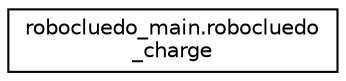 digraph "Graphical Class Hierarchy"
{
 // LATEX_PDF_SIZE
  edge [fontname="Helvetica",fontsize="10",labelfontname="Helvetica",labelfontsize="10"];
  node [fontname="Helvetica",fontsize="10",shape=record];
  rankdir="LR";
  Node0 [label="robocluedo_main.robocluedo\l_charge",height=0.2,width=0.4,color="black", fillcolor="white", style="filled",URL="$a00219.html",tooltip="implementation of the state charge."];
}
